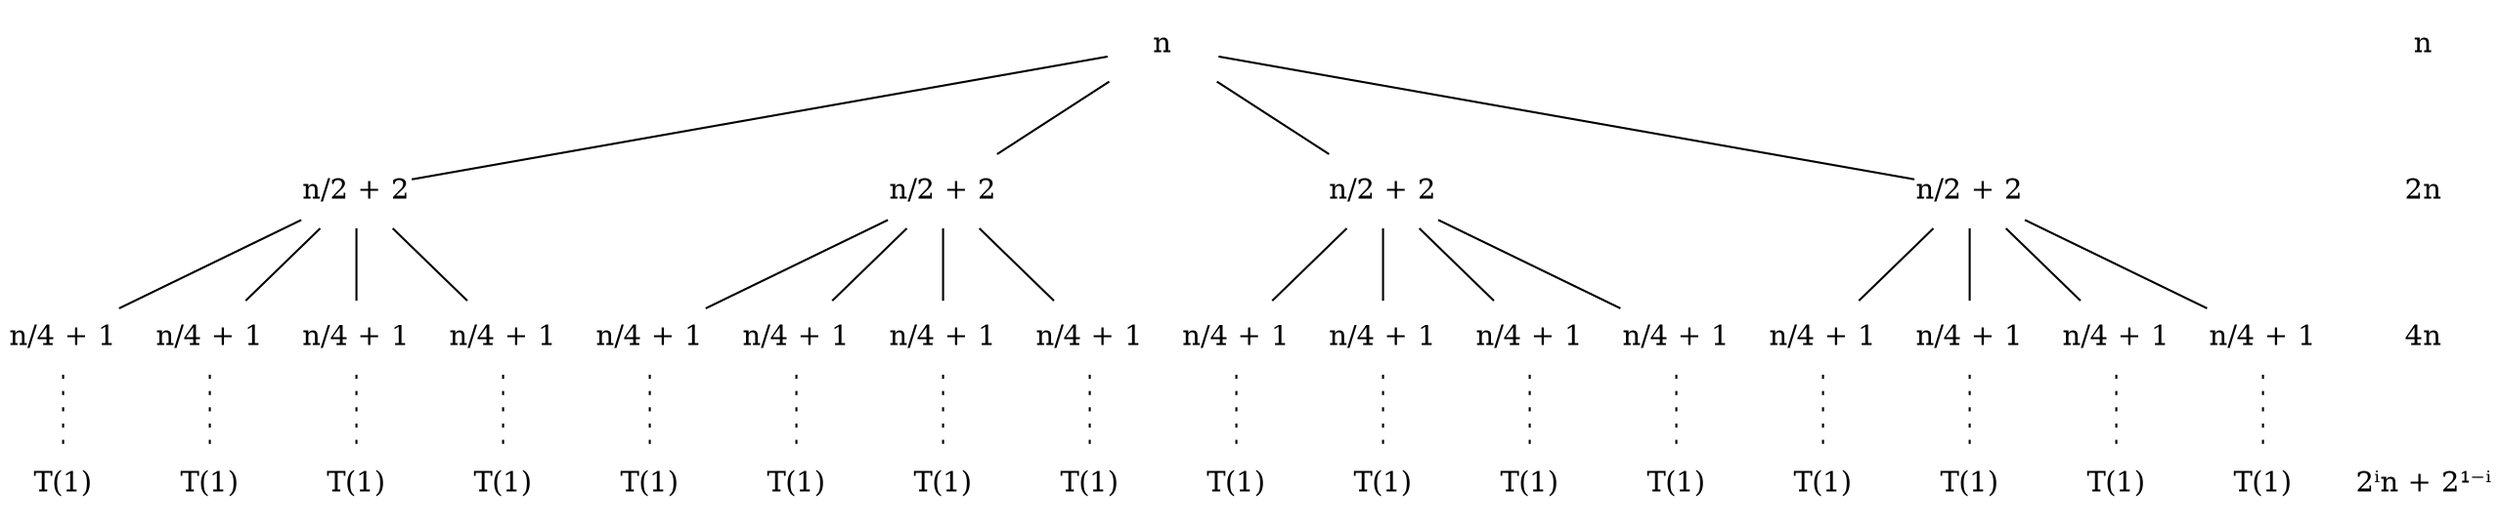 digraph tree {
  node[shape=none, margin=0.0001];
  edge[dir=none];

  { rank=same;
    a1[label="n"]
    as[label="n"]
  }

  { rank=same;
    b1[label="n/2 + 2"];
    b2[label="n/2 + 2"];
    b3[label="n/2 + 2"];
    b4[label="n/2 + 2"];
    bs[label="2n"];
  }

  { rank=same;
    c1[label="n/4 + 1"];
    c2[label="n/4 + 1"];
    c3[label="n/4 + 1"];
    c4[label="n/4 + 1"];
    c5[label="n/4 + 1"];
    c6[label="n/4 + 1"];
    c7[label="n/4 + 1"];
    c8[label="n/4 + 1"];
    c9[label="n/4 + 1"];
    c10[label="n/4 + 1"];
    c11[label="n/4 + 1"];
    c12[label="n/4 + 1"];
    c13[label="n/4 + 1"];
    c14[label="n/4 + 1"];
    c15[label="n/4 + 1"];
    c16[label="n/4 + 1"];
    cs[label="4n"];
  }

  { rank=same;
    z1[label="T(1)"];
    z2[label="T(1)"];
    z3[label="T(1)"];
    z4[label="T(1)"];
    z5[label="T(1)"];
    z6[label="T(1)"];
    z7[label="T(1)"];
    z8[label="T(1)"];
    z9[label="T(1)"];
    z10[label="T(1)"];
    z11[label="T(1)"];
    z12[label="T(1)"];
    z13[label="T(1)"];
    z14[label="T(1)"];
    z15[label="T(1)"];
    z16[label="T(1)"];
    zs[label="2ⁱn + 2¹⁻ⁱ"];
  }

  a1 -> b1; a1 -> b2; a1 -> b3; a1 -> b4;

  b1 -> c1;  b1 -> c2;  b1 -> c3;  b1 -> c4;
  b2 -> c5;  b2 -> c6;  b2 -> c7;  b2 -> c8;
  b3 -> c9;  b3 -> c10; b3 -> c11; b3 -> c12
  b4 -> c13; b4 -> c14; b4 -> c15; b4 -> c16

  { edge[style=dotted]
    c1 -> z1;   c2 -> z2;   c3 -> z3;   c4 -> z4;
    c5 -> z5;   c6 -> z6;   c7 -> z7;   c8 -> z8;
    c9 -> z9;   c10 -> z10; c11 -> z11; c12 -> z12;
    c13 -> z13; c14 -> z14; c15 -> z15; c16 -> z16;
  }
  { edge[style=invis]
    as -> bs -> cs -> zs;
  }
}
